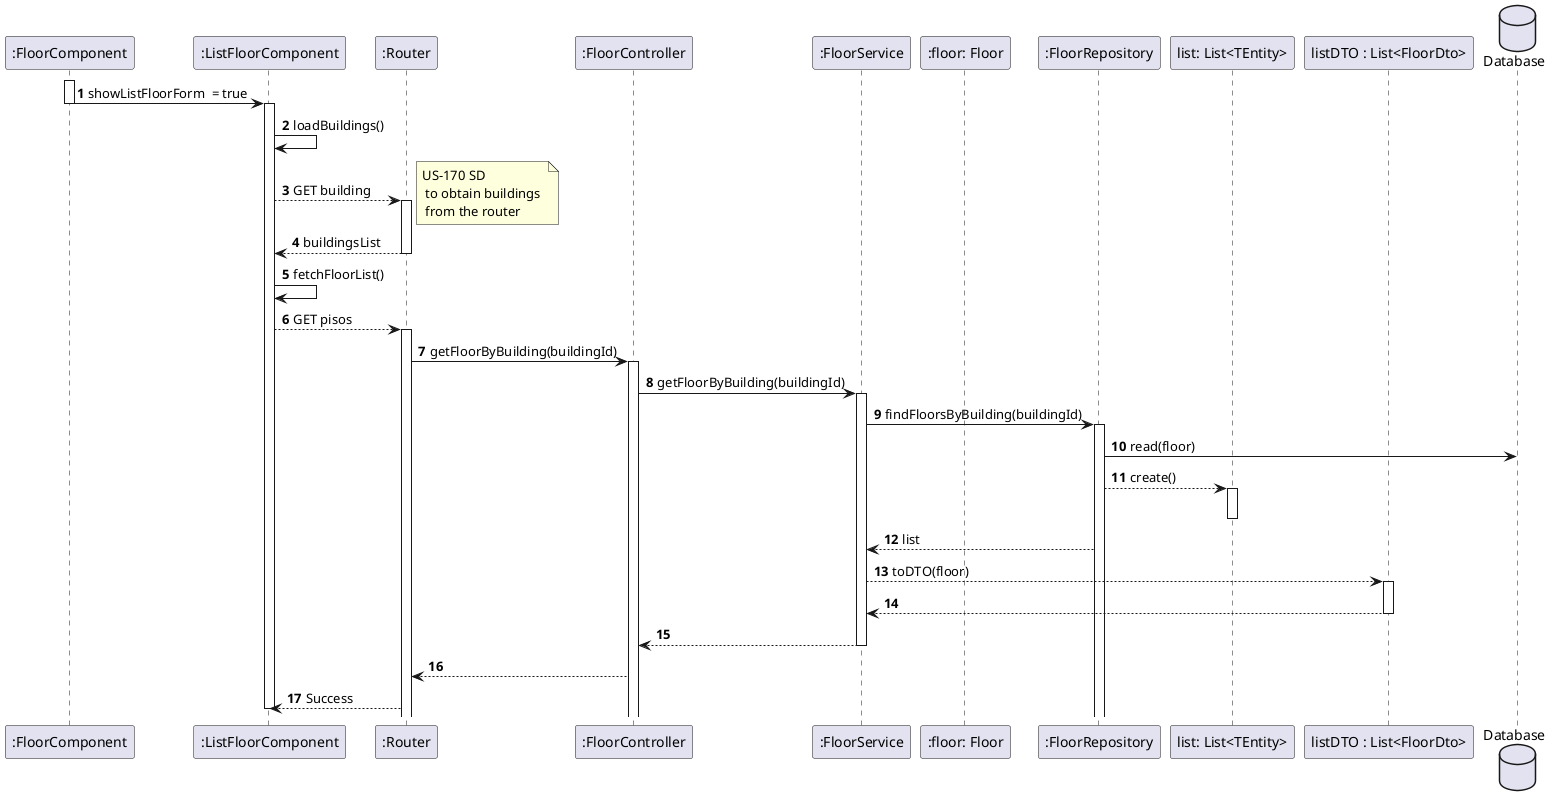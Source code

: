 @startuml
autonumber
participant ":FloorComponent" as FC
participant ":ListFloorComponent" as ListF
participant ":Router" as FL
participant ":FloorController" as CTRL
participant ":FloorService" as SERV
participant ":floor: Floor" as FLOOR
participant ":FloorRepository" as REPO
participant "list: List<TEntity>" as LIST
participant "listDTO : List<FloorDto>" as DTO
participant "listDTO : List<FloorDto>" as DTO

database Database

activate FC
FC -> ListF :showListFloorForm  = true
deactivate FC

activate ListF
ListF -> ListF : loadBuildings()

ListF --> FL : GET building
activate FL
    note right: US-170 SD \n to obtain buildings \n from the router
FL --> ListF : buildingsList
deactivate FL
ListF -> ListF : fetchFloorList()
ListF --> FL : GET pisos
activate FL
FL -> CTRL : getFloorByBuilding(buildingId)
activate CTRL
CTRL -> SERV : getFloorByBuilding(buildingId)
activate SERV
SERV -> REPO : findFloorsByBuilding(buildingId)
activate REPO
REPO -> Database : read(floor)
REPO --> LIST: create()
activate LIST
deactivate LIST
REPO --> SERV : list
SERV --> DTO : toDTO(floor)
activate DTO 
DTO --> SERV :
deactivate DTO
SERV --> CTRL : 
deactivate SERV
CTRL --> FL :
FL --> ListF : Success
deactivate ListF

@enduml